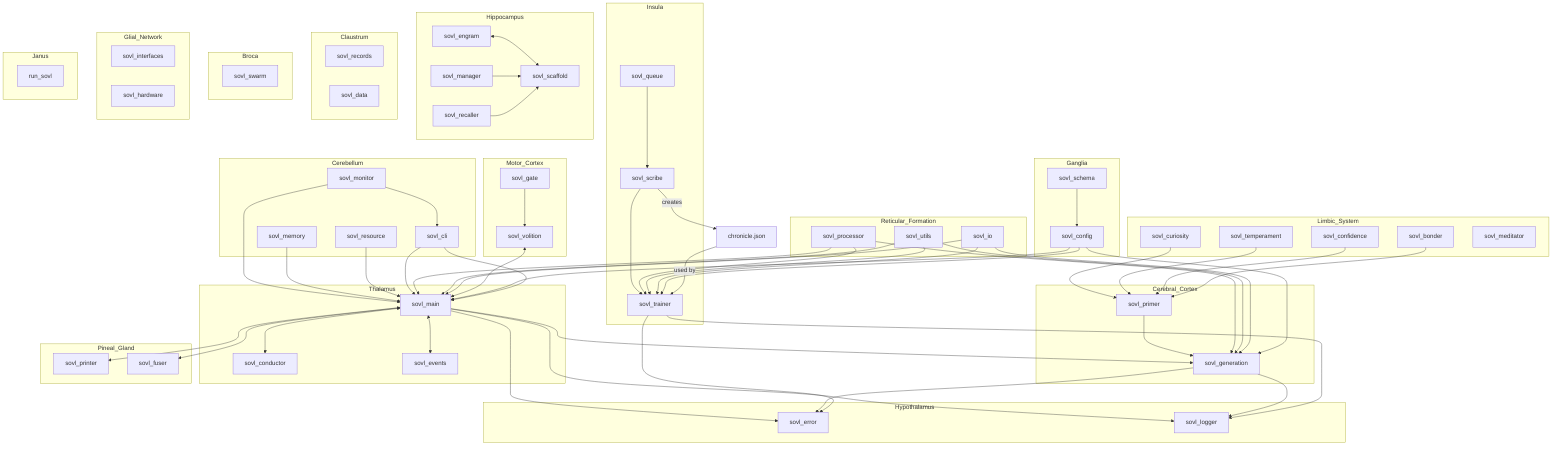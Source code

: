 graph TD
    %% Thalamus
    subgraph Thalamus
        sovl_main
        sovl_conductor
        sovl_events
    end

    %% Cerebral Cortex 
    subgraph Cerebral_Cortex 
        sovl_generation
        sovl_primer
    end

    %% Limbic System
    subgraph Limbic_System
        sovl_curiosity
        sovl_temperament
        sovl_confidence
        sovl_bonder
        sovl_meditator
    end

    %% Insula
    subgraph Insula
        sovl_trainer
        sovl_queue
        sovl_scribe
    end

    %% Hippocampus
    subgraph Hippocampus
        sovl_scaffold
        sovl_engram
        sovl_manager
        sovl_recaller
    end

    %% Claustrum
    subgraph Claustrum
        sovl_records
        sovl_data
    end

    %% Cerebellum
    subgraph Cerebellum
        sovl_monitor
        sovl_memory
        sovl_resource
        sovl_cli
    end

    %% Hypothalamus
    subgraph Hypothalamus
        sovl_error
        sovl_logger
    end

    %% Reticular Formation
    subgraph Reticular_Formation
        sovl_processor
        sovl_utils
        sovl_io
    end

    %% Broca
    subgraph Broca
        sovl_swarm
    end

    %% Motor Cortex
    subgraph Motor_Cortex
        sovl_volition
        sovl_gate
    end

    %% Ganglia
    subgraph Ganglia
        sovl_config
        sovl_schema
    end

    %% Pineal Gland 
    subgraph Pineal_Gland 
        sovl_printer
        sovl_fuser
    end

    %% Glial Network
    subgraph Glial_Network
        sovl_interfaces
        sovl_hardware
    end

    %% Janus
    subgraph Janus
        run_sovl
    end

    %% Synaptic Patterns
    chronicle["chronicle.json"]

    %% Flows

    %% Thalamus Orchestration Flow
    sovl_main <--> sovl_conductor
    sovl_main <--> sovl_events

    %% Limbic Trait Flow
    sovl_curiosity --> sovl_primer
    sovl_temperament --> sovl_primer
    sovl_confidence --> sovl_primer
    sovl_bonder --> sovl_primer

    %% Cerebral Generation Flow 
    sovl_primer --> sovl_generation
        
    %% Hippocampal Memoria Flow
    sovl_engram <--> sovl_scaffold
    sovl_manager --> sovl_scaffold
    sovl_recaller --> sovl_scaffold

    %% Insular Learning Flow
    sovl_queue --> sovl_scribe
    sovl_scribe --> sovl_trainer
   
    %% Hypothalamal Regulation Flow
    sovl_main --> sovl_error
    sovl_generation --> sovl_error
    sovl_trainer --> sovl_error
    sovl_main --> sovl_logger
    sovl_generation --> sovl_logger
    sovl_trainer --> sovl_logger

    %% Cerebellum Sensory Flow
    sovl_monitor --> sovl_main
    sovl_memory --> sovl_main
    sovl_resource --> sovl_main
    sovl_monitor --> sovl_cli
    sovl_cli --> sovl_main

    %% Reticular Support Flow
    sovl_processor --> sovl_main
    sovl_utils --> sovl_main
    sovl_io --> sovl_main
    sovl_processor --> sovl_generation
    sovl_utils --> sovl_generation
    sovl_io --> sovl_generation
    sovl_processor --> sovl_trainer
    sovl_utils --> sovl_trainer
    sovl_io --> sovl_trainer

    %% Motor Flow
    sovl_volition <--> sovl_main
    sovl_gate --> sovl_volition

    %% Pineal Propogation Flow
    sovl_main <--> sovl_printer
    sovl_main --> sovl_fuser

    %% Ganglial Configuring Flow
    sovl_config --> sovl_main
    sovl_config --> sovl_generation
    sovl_config --> sovl_trainer
    sovl_schema --> sovl_config
    
    %% Talk Generation Flow
    sovl_cli --> sovl_main --> sovl_generation

    %% Chronicle data flow
    sovl_scribe -- creates --> chronicle
    chronicle -- used by --> sovl_trainer